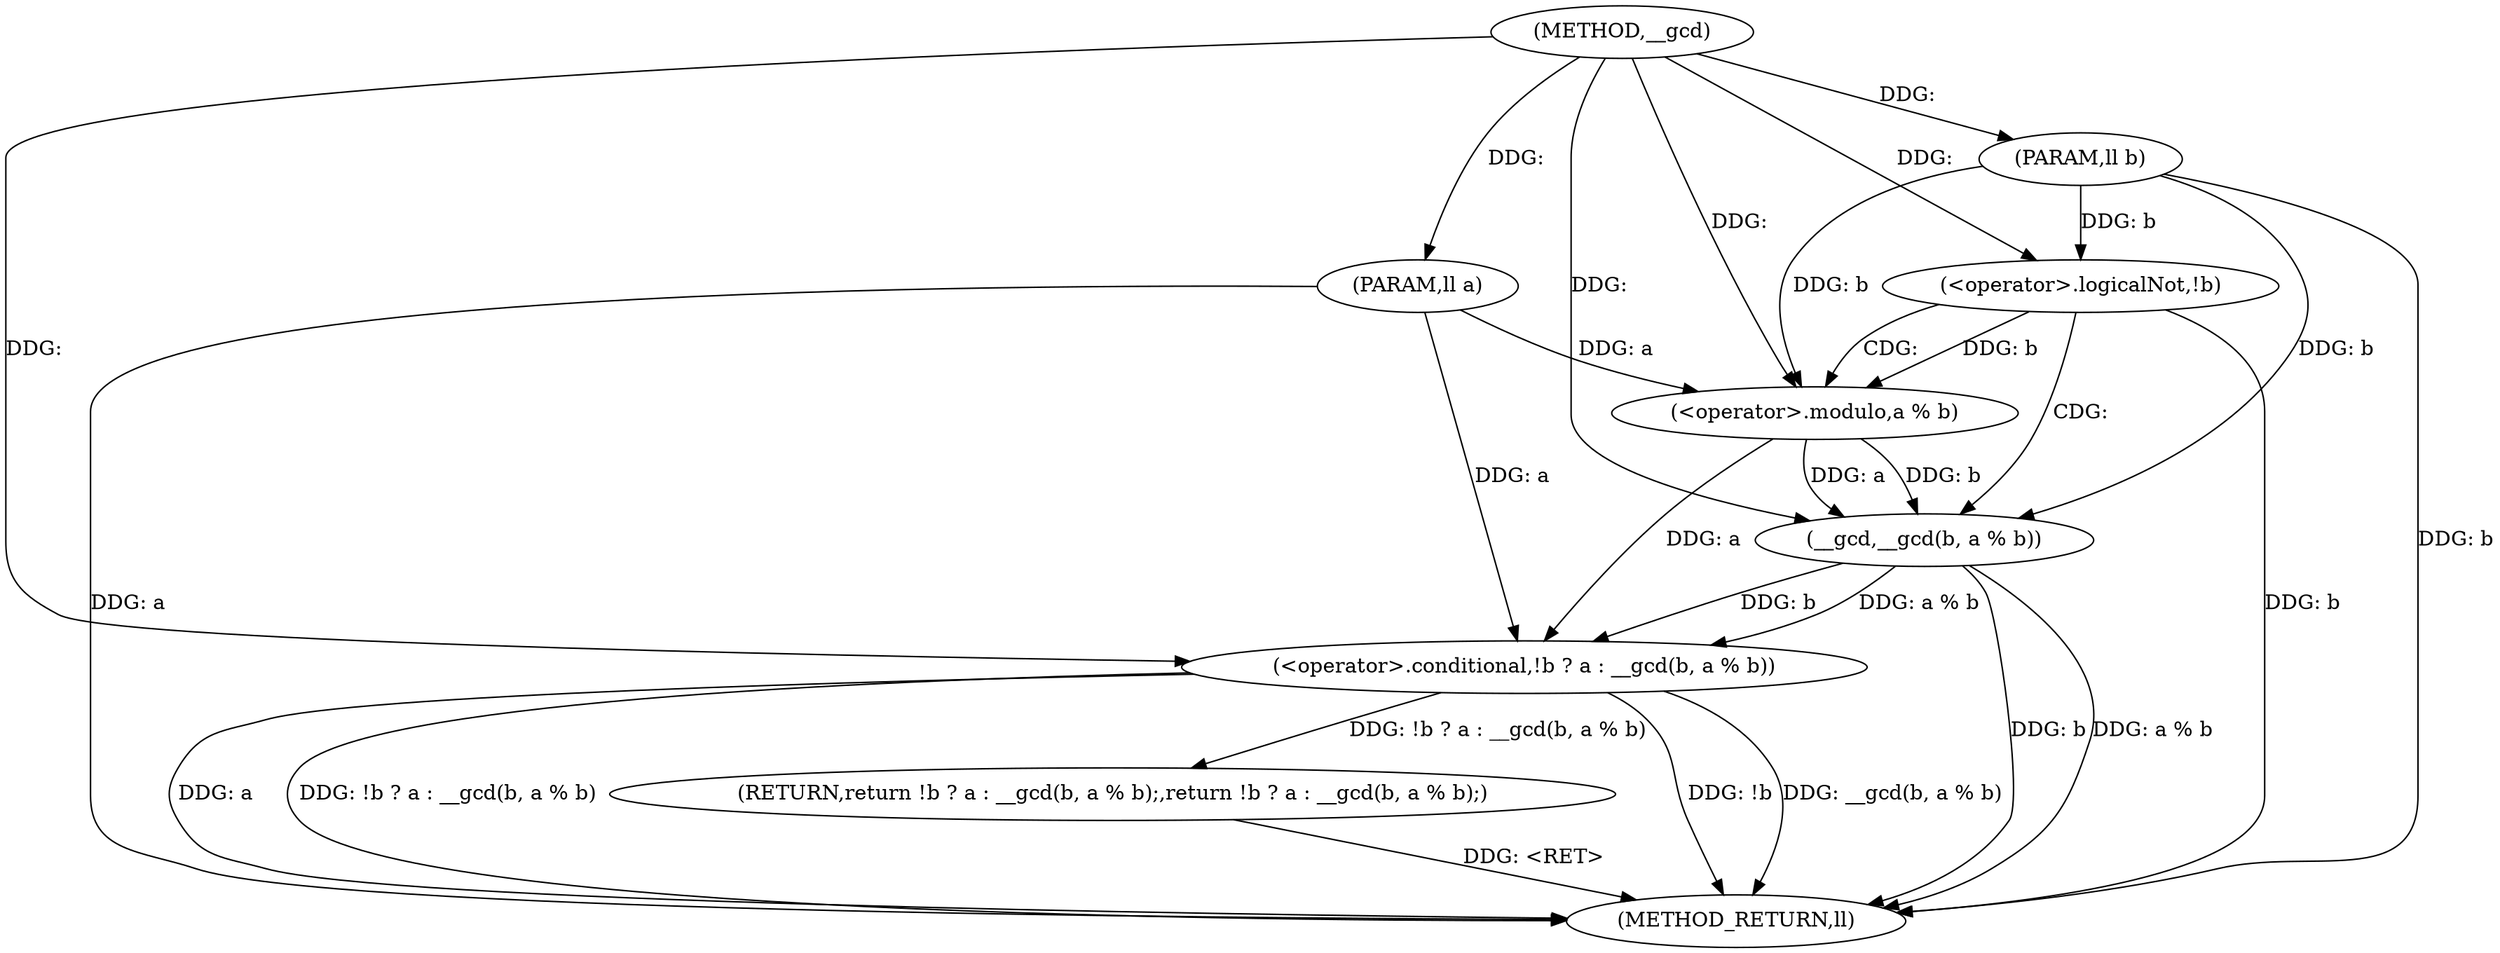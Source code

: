 digraph "__gcd" {  
"1000170" [label = "(METHOD,__gcd)" ]
"1000184" [label = "(METHOD_RETURN,ll)" ]
"1000171" [label = "(PARAM,ll a)" ]
"1000172" [label = "(PARAM,ll b)" ]
"1000174" [label = "(RETURN,return !b ? a : __gcd(b, a % b);,return !b ? a : __gcd(b, a % b);)" ]
"1000175" [label = "(<operator>.conditional,!b ? a : __gcd(b, a % b))" ]
"1000176" [label = "(<operator>.logicalNot,!b)" ]
"1000179" [label = "(__gcd,__gcd(b, a % b))" ]
"1000181" [label = "(<operator>.modulo,a % b)" ]
  "1000171" -> "1000184"  [ label = "DDG: a"] 
  "1000172" -> "1000184"  [ label = "DDG: b"] 
  "1000176" -> "1000184"  [ label = "DDG: b"] 
  "1000175" -> "1000184"  [ label = "DDG: !b"] 
  "1000179" -> "1000184"  [ label = "DDG: b"] 
  "1000179" -> "1000184"  [ label = "DDG: a % b"] 
  "1000175" -> "1000184"  [ label = "DDG: __gcd(b, a % b)"] 
  "1000175" -> "1000184"  [ label = "DDG: a"] 
  "1000175" -> "1000184"  [ label = "DDG: !b ? a : __gcd(b, a % b)"] 
  "1000174" -> "1000184"  [ label = "DDG: <RET>"] 
  "1000170" -> "1000171"  [ label = "DDG: "] 
  "1000170" -> "1000172"  [ label = "DDG: "] 
  "1000175" -> "1000174"  [ label = "DDG: !b ? a : __gcd(b, a % b)"] 
  "1000179" -> "1000175"  [ label = "DDG: b"] 
  "1000179" -> "1000175"  [ label = "DDG: a % b"] 
  "1000181" -> "1000175"  [ label = "DDG: a"] 
  "1000171" -> "1000175"  [ label = "DDG: a"] 
  "1000170" -> "1000175"  [ label = "DDG: "] 
  "1000172" -> "1000176"  [ label = "DDG: b"] 
  "1000170" -> "1000176"  [ label = "DDG: "] 
  "1000181" -> "1000179"  [ label = "DDG: b"] 
  "1000172" -> "1000179"  [ label = "DDG: b"] 
  "1000170" -> "1000179"  [ label = "DDG: "] 
  "1000181" -> "1000179"  [ label = "DDG: a"] 
  "1000171" -> "1000181"  [ label = "DDG: a"] 
  "1000170" -> "1000181"  [ label = "DDG: "] 
  "1000176" -> "1000181"  [ label = "DDG: b"] 
  "1000172" -> "1000181"  [ label = "DDG: b"] 
  "1000176" -> "1000179"  [ label = "CDG: "] 
  "1000176" -> "1000181"  [ label = "CDG: "] 
}
